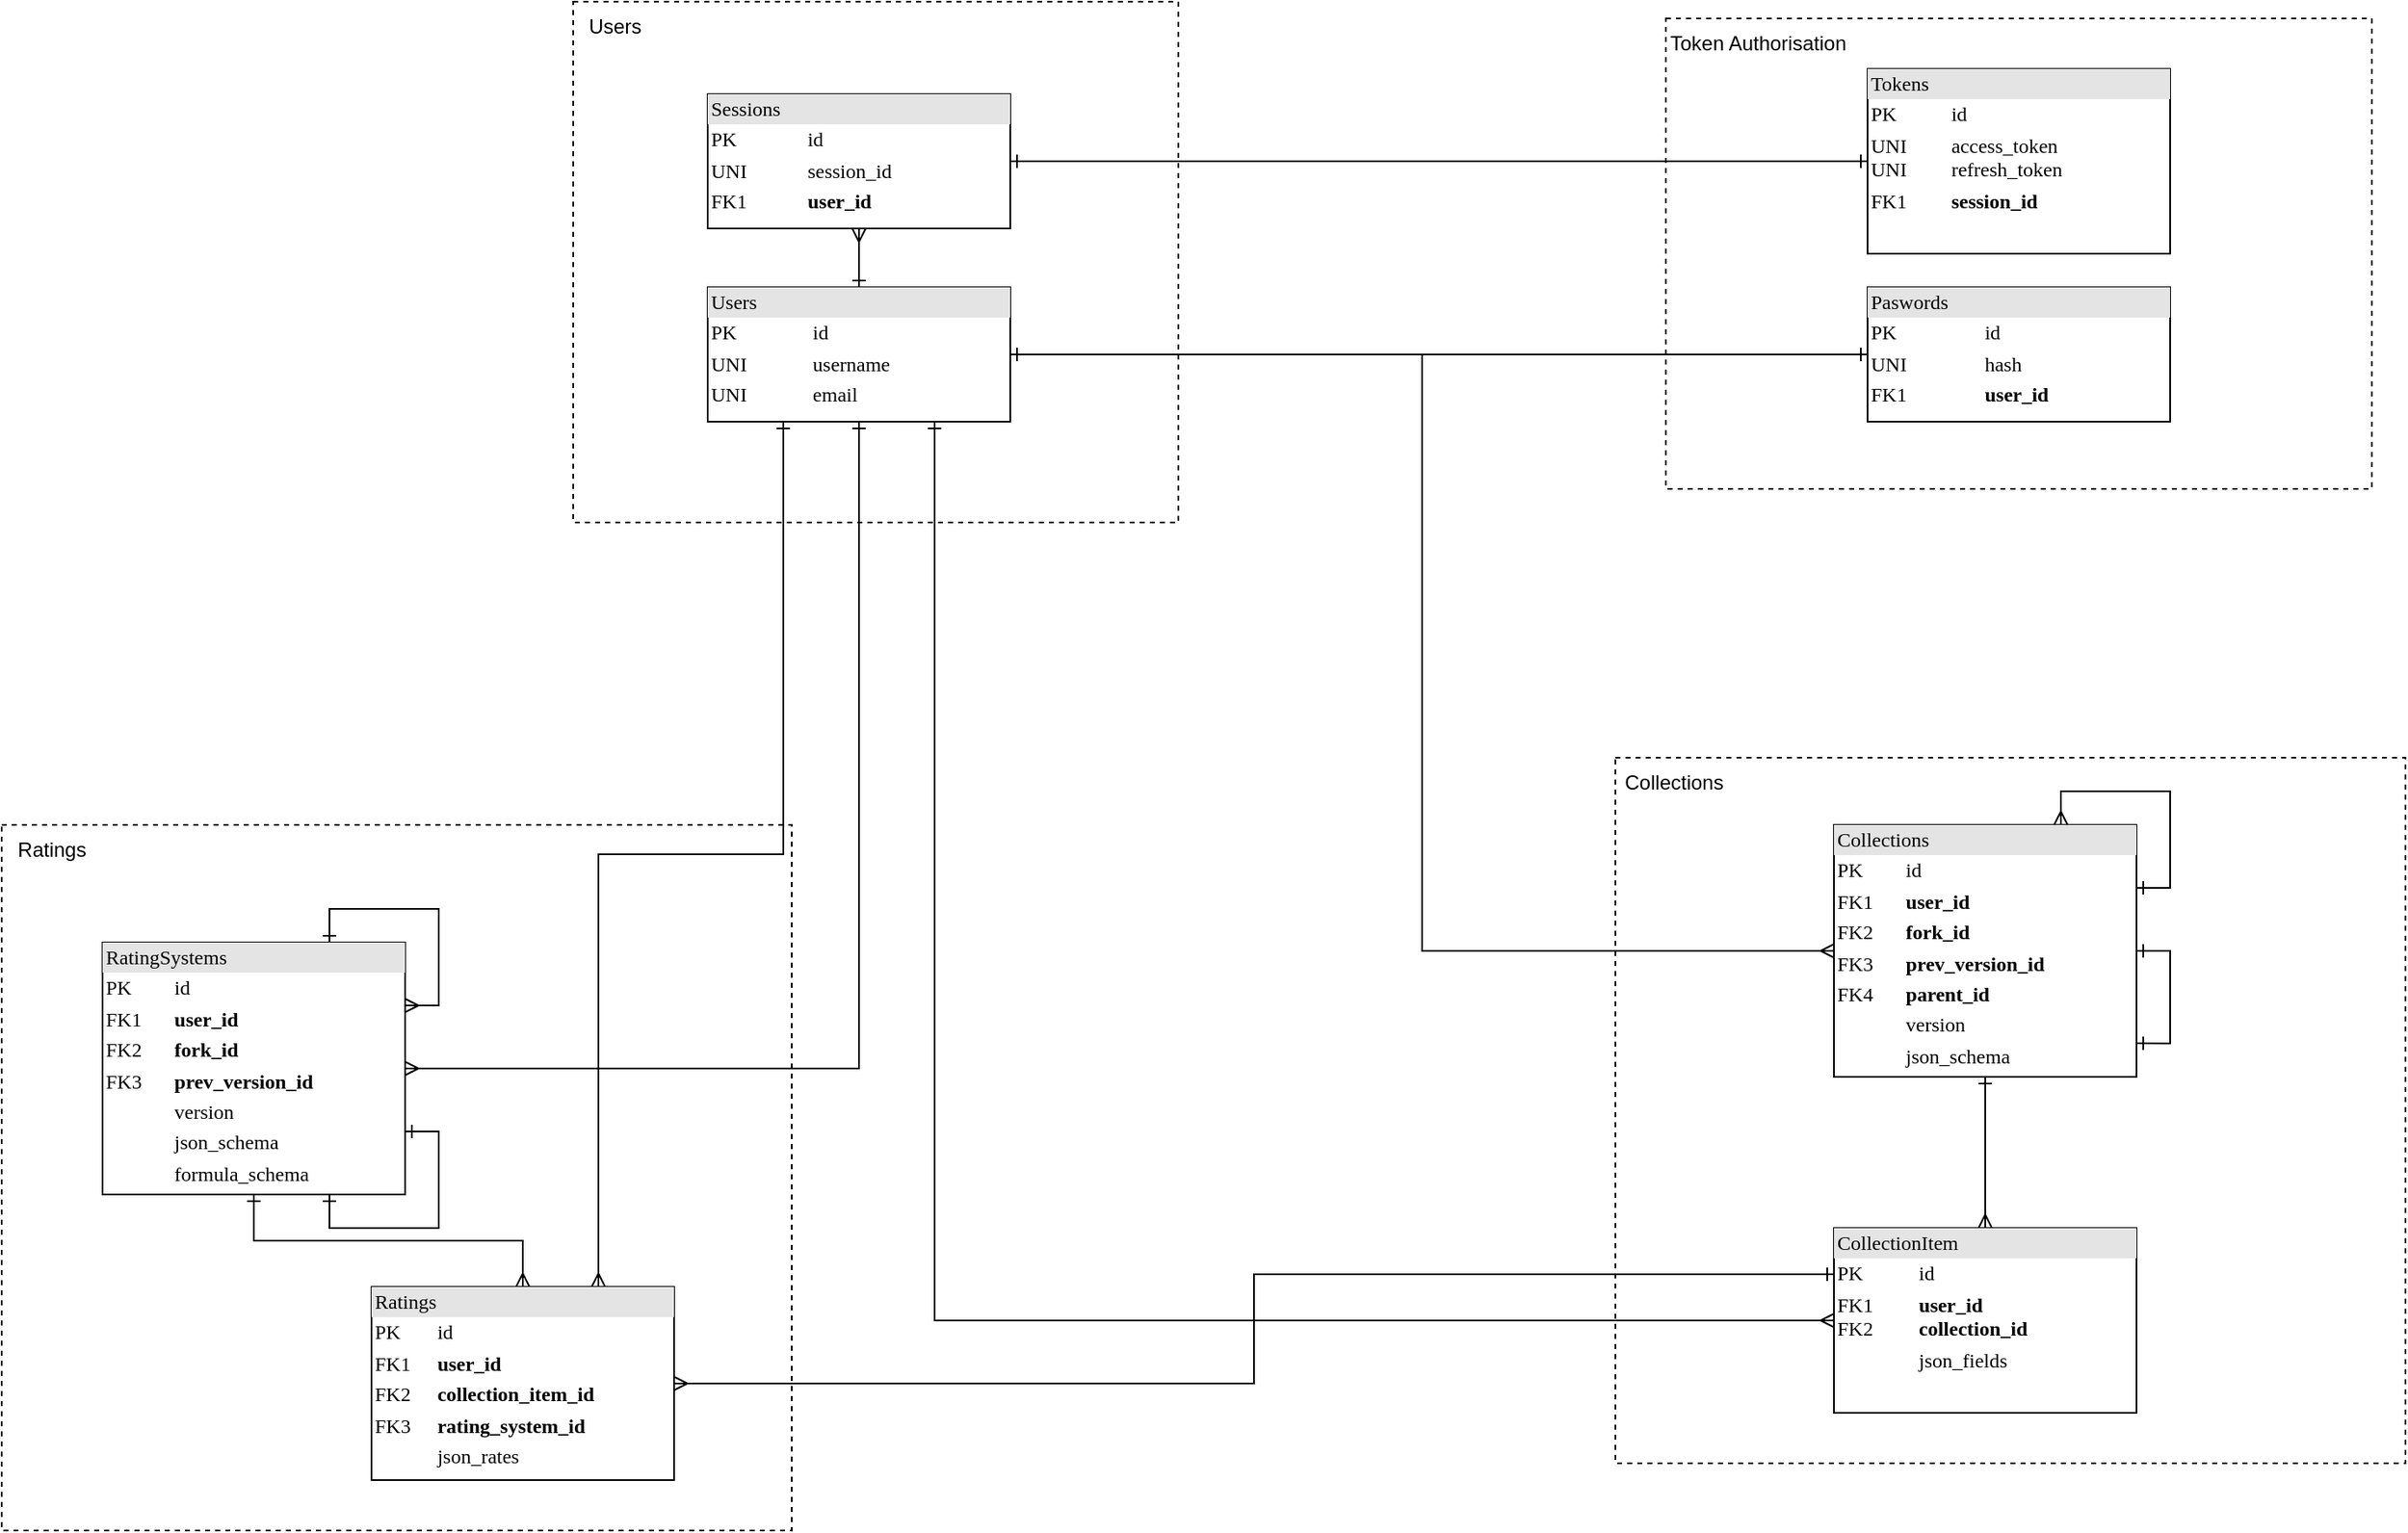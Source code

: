 <mxfile version="26.0.5">
  <diagram name="Page-1" id="2ca16b54-16f6-2749-3443-fa8db7711227">
    <mxGraphModel dx="3174" dy="1098" grid="1" gridSize="10" guides="1" tooltips="1" connect="1" arrows="1" fold="1" page="1" pageScale="1" pageWidth="1100" pageHeight="850" background="none" math="0" shadow="0">
      <root>
        <mxCell id="0" />
        <mxCell id="1" value="Users" style="" parent="0" />
        <mxCell id="23H6w32QPPdcdzGnIBgr-34" value="" style="rounded=0;whiteSpace=wrap;html=1;fillColor=none;dashed=1;" parent="1" vertex="1">
          <mxGeometry x="-30" y="80" width="360" height="310" as="geometry" />
        </mxCell>
        <mxCell id="gnAhnHJ9y2del0xO8nWR-4" style="edgeStyle=orthogonalEdgeStyle;rounded=0;orthogonalLoop=1;jettySize=auto;html=1;entryX=0;entryY=0.5;entryDx=0;entryDy=0;endArrow=ERmany;endFill=0;startArrow=ERone;startFill=0;" edge="1" parent="1" source="2ed32ef02a7f4228-1" target="23H6w32QPPdcdzGnIBgr-82">
          <mxGeometry relative="1" as="geometry" />
        </mxCell>
        <mxCell id="2ed32ef02a7f4228-1" value="&lt;div style=&quot;box-sizing: border-box; width: 100%; background: rgb(228, 228, 228); padding: 2px;&quot;&gt;Users&lt;/div&gt;&lt;table style=&quot;width:100%;font-size:1em;&quot; cellpadding=&quot;2&quot; cellspacing=&quot;0&quot;&gt;&lt;tbody&gt;&lt;tr&gt;&lt;td&gt;PK&lt;/td&gt;&lt;td&gt;id&lt;/td&gt;&lt;/tr&gt;&lt;tr&gt;&lt;td&gt;UNI&lt;/td&gt;&lt;td&gt;username&lt;/td&gt;&lt;/tr&gt;&lt;tr&gt;&lt;td&gt;UNI&lt;/td&gt;&lt;td&gt;email&lt;/td&gt;&lt;/tr&gt;&lt;/tbody&gt;&lt;/table&gt;" style="verticalAlign=top;align=left;overflow=fill;html=1;rounded=0;shadow=0;comic=0;labelBackgroundColor=none;strokeWidth=1;fontFamily=Verdana;fontSize=12" parent="1" vertex="1">
          <mxGeometry x="50" y="250" width="180" height="80" as="geometry" />
        </mxCell>
        <mxCell id="23H6w32QPPdcdzGnIBgr-6" style="edgeStyle=orthogonalEdgeStyle;rounded=0;orthogonalLoop=1;jettySize=auto;html=1;endArrow=ERone;endFill=0;startArrow=ERmany;startFill=0;" parent="1" source="23H6w32QPPdcdzGnIBgr-5" target="2ed32ef02a7f4228-1" edge="1">
          <mxGeometry relative="1" as="geometry" />
        </mxCell>
        <mxCell id="23H6w32QPPdcdzGnIBgr-5" value="&lt;div style=&quot;box-sizing: border-box; width: 100%; background: rgb(228, 228, 228); padding: 2px;&quot;&gt;Sessions&lt;/div&gt;&lt;table style=&quot;width:100%;font-size:1em;&quot; cellpadding=&quot;2&quot; cellspacing=&quot;0&quot;&gt;&lt;tbody&gt;&lt;tr&gt;&lt;td&gt;PK&lt;/td&gt;&lt;td&gt;id&lt;/td&gt;&lt;/tr&gt;&lt;tr&gt;&lt;td&gt;UNI&lt;/td&gt;&lt;td&gt;session_id&lt;/td&gt;&lt;/tr&gt;&lt;tr&gt;&lt;td&gt;FK1&lt;/td&gt;&lt;td&gt;&lt;b&gt;user_id&lt;/b&gt;&lt;/td&gt;&lt;/tr&gt;&lt;/tbody&gt;&lt;/table&gt;" style="verticalAlign=top;align=left;overflow=fill;html=1;rounded=0;shadow=0;comic=0;labelBackgroundColor=none;strokeWidth=1;fontFamily=Verdana;fontSize=12" parent="1" vertex="1">
          <mxGeometry x="50" y="135" width="180" height="80" as="geometry" />
        </mxCell>
        <mxCell id="23H6w32QPPdcdzGnIBgr-35" value="Users" style="text;html=1;align=center;verticalAlign=middle;whiteSpace=wrap;rounded=0;" parent="1" vertex="1">
          <mxGeometry x="-30" y="80" width="50" height="30" as="geometry" />
        </mxCell>
        <mxCell id="gnAhnHJ9y2del0xO8nWR-6" style="edgeStyle=orthogonalEdgeStyle;rounded=0;orthogonalLoop=1;jettySize=auto;html=1;entryX=0.75;entryY=1;entryDx=0;entryDy=0;endArrow=ERone;endFill=0;startArrow=ERmany;startFill=0;" edge="1" parent="1" source="23H6w32QPPdcdzGnIBgr-84" target="2ed32ef02a7f4228-1">
          <mxGeometry relative="1" as="geometry" />
        </mxCell>
        <mxCell id="gnAhnHJ9y2del0xO8nWR-7" style="edgeStyle=orthogonalEdgeStyle;rounded=0;orthogonalLoop=1;jettySize=auto;html=1;entryX=0.5;entryY=1;entryDx=0;entryDy=0;endArrow=ERone;endFill=0;startArrow=ERmany;startFill=0;" edge="1" parent="1" source="23H6w32QPPdcdzGnIBgr-83" target="2ed32ef02a7f4228-1">
          <mxGeometry relative="1" as="geometry" />
        </mxCell>
        <mxCell id="gnAhnHJ9y2del0xO8nWR-10" style="edgeStyle=orthogonalEdgeStyle;rounded=0;orthogonalLoop=1;jettySize=auto;html=1;exitX=0.75;exitY=0;exitDx=0;exitDy=0;entryX=0.25;entryY=1;entryDx=0;entryDy=0;endArrow=ERone;endFill=0;startArrow=ERmany;startFill=0;" edge="1" parent="1" source="23H6w32QPPdcdzGnIBgr-85" target="2ed32ef02a7f4228-1">
          <mxGeometry relative="1" as="geometry" />
        </mxCell>
        <mxCell id="gnAhnHJ9y2del0xO8nWR-14" value="" style="rounded=0;whiteSpace=wrap;html=1;fillColor=none;dashed=1;" vertex="1" parent="1">
          <mxGeometry x="-370" y="570" width="470" height="420" as="geometry" />
        </mxCell>
        <mxCell id="gnAhnHJ9y2del0xO8nWR-15" value="Ratings" style="text;html=1;align=center;verticalAlign=middle;whiteSpace=wrap;rounded=0;" vertex="1" parent="1">
          <mxGeometry x="-370" y="570" width="60" height="30" as="geometry" />
        </mxCell>
        <mxCell id="gnAhnHJ9y2del0xO8nWR-16" value="" style="rounded=0;whiteSpace=wrap;html=1;fillColor=none;dashed=1;" vertex="1" parent="1">
          <mxGeometry x="590" y="530" width="470" height="420" as="geometry" />
        </mxCell>
        <mxCell id="gnAhnHJ9y2del0xO8nWR-17" value="Collections" style="text;html=1;align=center;verticalAlign=middle;whiteSpace=wrap;rounded=0;" vertex="1" parent="1">
          <mxGeometry x="590" y="530" width="70" height="30" as="geometry" />
        </mxCell>
        <mxCell id="23H6w32QPPdcdzGnIBgr-18" value="Token Authorisation" parent="0" />
        <mxCell id="23H6w32QPPdcdzGnIBgr-25" style="edgeStyle=orthogonalEdgeStyle;rounded=0;orthogonalLoop=1;jettySize=auto;html=1;entryX=1;entryY=0.5;entryDx=0;entryDy=0;endArrow=ERone;endFill=0;startArrow=ERone;startFill=0;" parent="23H6w32QPPdcdzGnIBgr-18" source="23H6w32QPPdcdzGnIBgr-26" edge="1">
          <mxGeometry relative="1" as="geometry" />
        </mxCell>
        <mxCell id="23H6w32QPPdcdzGnIBgr-33" style="edgeStyle=orthogonalEdgeStyle;rounded=0;orthogonalLoop=1;jettySize=auto;html=1;entryX=1;entryY=0.5;entryDx=0;entryDy=0;endArrow=ERone;endFill=0;startArrow=ERone;startFill=0;" parent="23H6w32QPPdcdzGnIBgr-18" source="23H6w32QPPdcdzGnIBgr-26" target="2ed32ef02a7f4228-1" edge="1">
          <mxGeometry relative="1" as="geometry" />
        </mxCell>
        <mxCell id="23H6w32QPPdcdzGnIBgr-27" style="edgeStyle=orthogonalEdgeStyle;rounded=0;orthogonalLoop=1;jettySize=auto;html=1;entryX=1;entryY=0.5;entryDx=0;entryDy=0;endArrow=ERone;endFill=0;startArrow=ERone;startFill=0;" parent="23H6w32QPPdcdzGnIBgr-18" source="23H6w32QPPdcdzGnIBgr-28" edge="1">
          <mxGeometry relative="1" as="geometry" />
        </mxCell>
        <mxCell id="23H6w32QPPdcdzGnIBgr-32" style="edgeStyle=orthogonalEdgeStyle;rounded=0;orthogonalLoop=1;jettySize=auto;html=1;entryX=1;entryY=0.5;entryDx=0;entryDy=0;endArrow=ERone;endFill=0;startArrow=ERone;startFill=0;" parent="23H6w32QPPdcdzGnIBgr-18" source="23H6w32QPPdcdzGnIBgr-28" target="23H6w32QPPdcdzGnIBgr-5" edge="1">
          <mxGeometry relative="1" as="geometry" />
        </mxCell>
        <mxCell id="23H6w32QPPdcdzGnIBgr-37" value="" style="group" parent="23H6w32QPPdcdzGnIBgr-18" vertex="1" connectable="0">
          <mxGeometry x="620" y="90" width="420" height="280" as="geometry" />
        </mxCell>
        <mxCell id="23H6w32QPPdcdzGnIBgr-29" value="" style="group" parent="23H6w32QPPdcdzGnIBgr-37" vertex="1" connectable="0">
          <mxGeometry width="420" height="280" as="geometry" />
        </mxCell>
        <mxCell id="23H6w32QPPdcdzGnIBgr-30" value="&lt;div&gt;&lt;br&gt;&lt;/div&gt;" style="rounded=0;whiteSpace=wrap;html=1;fillColor=none;dashed=1;align=left;" parent="23H6w32QPPdcdzGnIBgr-29" vertex="1">
          <mxGeometry width="420" height="280" as="geometry" />
        </mxCell>
        <mxCell id="23H6w32QPPdcdzGnIBgr-31" value="Token Authorisation" style="text;html=1;align=center;verticalAlign=middle;whiteSpace=wrap;rounded=0;" parent="23H6w32QPPdcdzGnIBgr-29" vertex="1">
          <mxGeometry width="110" height="30" as="geometry" />
        </mxCell>
        <mxCell id="23H6w32QPPdcdzGnIBgr-26" value="&lt;div style=&quot;box-sizing: border-box; width: 100%; background: rgb(228, 228, 228); padding: 2px;&quot;&gt;Paswords&lt;/div&gt;&lt;table style=&quot;width:100%;font-size:1em;&quot; cellpadding=&quot;2&quot; cellspacing=&quot;0&quot;&gt;&lt;tbody&gt;&lt;tr&gt;&lt;td&gt;PK&lt;/td&gt;&lt;td&gt;id&lt;/td&gt;&lt;/tr&gt;&lt;tr&gt;&lt;td&gt;UNI&lt;/td&gt;&lt;td&gt;hash&lt;/td&gt;&lt;/tr&gt;&lt;tr&gt;&lt;td&gt;FK1&lt;/td&gt;&lt;td&gt;&lt;b&gt;user_id&lt;/b&gt;&lt;/td&gt;&lt;/tr&gt;&lt;/tbody&gt;&lt;/table&gt;" style="verticalAlign=top;align=left;overflow=fill;html=1;rounded=0;shadow=0;comic=0;labelBackgroundColor=none;strokeWidth=1;fontFamily=Verdana;fontSize=12" parent="23H6w32QPPdcdzGnIBgr-37" vertex="1">
          <mxGeometry x="120" y="160" width="180" height="80" as="geometry" />
        </mxCell>
        <mxCell id="23H6w32QPPdcdzGnIBgr-28" value="&lt;div style=&quot;box-sizing: border-box; width: 100%; background: rgb(228, 228, 228); padding: 2px;&quot;&gt;Tokens&lt;/div&gt;&lt;table style=&quot;width:100%;font-size:1em;&quot; cellpadding=&quot;2&quot; cellspacing=&quot;0&quot;&gt;&lt;tbody&gt;&lt;tr&gt;&lt;td&gt;PK&lt;/td&gt;&lt;td&gt;id&lt;/td&gt;&lt;/tr&gt;&lt;tr&gt;&lt;td&gt;UNI&lt;br&gt;UNI&lt;/td&gt;&lt;td&gt;access_token&lt;br&gt;refresh_token&lt;/td&gt;&lt;/tr&gt;&lt;tr&gt;&lt;td&gt;FK1&lt;/td&gt;&lt;td&gt;&lt;b&gt;session_id&lt;/b&gt;&lt;/td&gt;&lt;/tr&gt;&lt;/tbody&gt;&lt;/table&gt;" style="verticalAlign=top;align=left;overflow=fill;html=1;rounded=0;shadow=0;comic=0;labelBackgroundColor=none;strokeWidth=1;fontFamily=Verdana;fontSize=12" parent="23H6w32QPPdcdzGnIBgr-37" vertex="1">
          <mxGeometry x="120" y="30" width="180" height="110" as="geometry" />
        </mxCell>
        <mxCell id="23H6w32QPPdcdzGnIBgr-45" value="Слой без названия" parent="0" />
        <mxCell id="23H6w32QPPdcdzGnIBgr-82" value="&lt;div style=&quot;box-sizing: border-box; width: 100%; background: rgb(228, 228, 228); padding: 2px;&quot;&gt;Collections&lt;/div&gt;&lt;table style=&quot;width:100%;font-size:1em;&quot; cellpadding=&quot;2&quot; cellspacing=&quot;0&quot;&gt;&lt;tbody&gt;&lt;tr&gt;&lt;td&gt;PK&lt;/td&gt;&lt;td&gt;id&lt;/td&gt;&lt;/tr&gt;&lt;tr&gt;&lt;td&gt;FK1&lt;/td&gt;&lt;td&gt;&lt;b&gt;user_id&lt;/b&gt;&lt;/td&gt;&lt;/tr&gt;&lt;tr&gt;&lt;td&gt;FK2&lt;/td&gt;&lt;td&gt;&lt;b&gt;fork_id&lt;/b&gt;&lt;/td&gt;&lt;/tr&gt;&lt;tr&gt;&lt;td&gt;FK3&lt;/td&gt;&lt;td&gt;&lt;b&gt;prev_version_id&lt;/b&gt;&lt;/td&gt;&lt;/tr&gt;&lt;tr&gt;&lt;td&gt;FK4&lt;/td&gt;&lt;td&gt;&lt;b&gt;parent_id&lt;/b&gt;&lt;/td&gt;&lt;/tr&gt;&lt;tr&gt;&lt;td&gt;&lt;br&gt;&lt;/td&gt;&lt;td&gt;version&lt;/td&gt;&lt;/tr&gt;&lt;tr&gt;&lt;td&gt;&lt;br&gt;&lt;/td&gt;&lt;td&gt;json_schema&lt;/td&gt;&lt;/tr&gt;&lt;/tbody&gt;&lt;/table&gt;" style="verticalAlign=top;align=left;overflow=fill;html=1;rounded=0;shadow=0;comic=0;labelBackgroundColor=none;strokeWidth=1;fontFamily=Verdana;fontSize=12" parent="23H6w32QPPdcdzGnIBgr-45" vertex="1">
          <mxGeometry x="720" y="570" width="180" height="150" as="geometry" />
        </mxCell>
        <mxCell id="23H6w32QPPdcdzGnIBgr-83" value="&lt;div style=&quot;box-sizing: border-box; width: 100%; background: rgb(228, 228, 228); padding: 2px;&quot;&gt;RatingSystems&lt;/div&gt;&lt;table style=&quot;width:100%;font-size:1em;&quot; cellpadding=&quot;2&quot; cellspacing=&quot;0&quot;&gt;&lt;tbody&gt;&lt;tr&gt;&lt;td&gt;PK&lt;/td&gt;&lt;td&gt;id&lt;/td&gt;&lt;/tr&gt;&lt;tr&gt;&lt;td&gt;FK1&lt;/td&gt;&lt;td&gt;&lt;b&gt;user_id&lt;/b&gt;&lt;/td&gt;&lt;/tr&gt;&lt;tr&gt;&lt;td&gt;FK2&lt;/td&gt;&lt;td&gt;&lt;b&gt;fork_id&lt;/b&gt;&lt;/td&gt;&lt;/tr&gt;&lt;tr&gt;&lt;td&gt;FK3&lt;/td&gt;&lt;td&gt;&lt;b&gt;prev_version_id&lt;/b&gt;&lt;/td&gt;&lt;/tr&gt;&lt;tr&gt;&lt;td&gt;&lt;br&gt;&lt;/td&gt;&lt;td&gt;version&lt;/td&gt;&lt;/tr&gt;&lt;tr&gt;&lt;td&gt;&lt;br&gt;&lt;/td&gt;&lt;td&gt;json_schema&lt;/td&gt;&lt;/tr&gt;&lt;tr&gt;&lt;td&gt;&lt;br&gt;&lt;/td&gt;&lt;td&gt;formula_schema&lt;/td&gt;&lt;/tr&gt;&lt;tr&gt;&lt;td&gt;&lt;br&gt;&lt;br&gt;&lt;/td&gt;&lt;td&gt;&lt;br&gt;&lt;/td&gt;&lt;/tr&gt;&lt;tr&gt;&lt;td&gt;&lt;br&gt;&lt;/td&gt;&lt;td&gt;&lt;br&gt;&lt;/td&gt;&lt;/tr&gt;&lt;tr&gt;&lt;td&gt;&lt;br&gt;&lt;/td&gt;&lt;td&gt;&lt;br&gt;&lt;/td&gt;&lt;/tr&gt;&lt;tr&gt;&lt;td&gt;&lt;br&gt;&lt;/td&gt;&lt;td&gt;&lt;br&gt;&lt;/td&gt;&lt;/tr&gt;&lt;/tbody&gt;&lt;/table&gt;" style="verticalAlign=top;align=left;overflow=fill;html=1;rounded=0;shadow=0;comic=0;labelBackgroundColor=none;strokeWidth=1;fontFamily=Verdana;fontSize=12" parent="23H6w32QPPdcdzGnIBgr-45" vertex="1">
          <mxGeometry x="-310" y="640" width="180" height="150" as="geometry" />
        </mxCell>
        <mxCell id="gnAhnHJ9y2del0xO8nWR-5" style="edgeStyle=orthogonalEdgeStyle;rounded=0;orthogonalLoop=1;jettySize=auto;html=1;endArrow=ERone;endFill=0;startArrow=ERmany;startFill=0;" edge="1" parent="23H6w32QPPdcdzGnIBgr-45" source="23H6w32QPPdcdzGnIBgr-84" target="23H6w32QPPdcdzGnIBgr-82">
          <mxGeometry relative="1" as="geometry" />
        </mxCell>
        <mxCell id="23H6w32QPPdcdzGnIBgr-84" value="&lt;div style=&quot;box-sizing: border-box; width: 100%; background: rgb(228, 228, 228); padding: 2px;&quot;&gt;CollectionItem&lt;/div&gt;&lt;table style=&quot;width:100%;font-size:1em;&quot; cellpadding=&quot;2&quot; cellspacing=&quot;0&quot;&gt;&lt;tbody&gt;&lt;tr&gt;&lt;td&gt;PK&lt;/td&gt;&lt;td&gt;id&lt;/td&gt;&lt;/tr&gt;&lt;tr&gt;&lt;td&gt;FK1&lt;br&gt;FK2&lt;/td&gt;&lt;td&gt;&lt;b&gt;user_id&lt;/b&gt;&lt;br&gt;&lt;b&gt;collection_id&lt;/b&gt;&lt;/td&gt;&lt;/tr&gt;&lt;tr&gt;&lt;td&gt;&lt;br&gt;&lt;/td&gt;&lt;td&gt;json_fields&lt;/td&gt;&lt;/tr&gt;&lt;/tbody&gt;&lt;/table&gt;" style="verticalAlign=top;align=left;overflow=fill;html=1;rounded=0;shadow=0;comic=0;labelBackgroundColor=none;strokeWidth=1;fontFamily=Verdana;fontSize=12" parent="23H6w32QPPdcdzGnIBgr-45" vertex="1">
          <mxGeometry x="720" y="810" width="180" height="110" as="geometry" />
        </mxCell>
        <mxCell id="gnAhnHJ9y2del0xO8nWR-8" style="edgeStyle=orthogonalEdgeStyle;rounded=0;orthogonalLoop=1;jettySize=auto;html=1;exitX=0.5;exitY=0;exitDx=0;exitDy=0;entryX=0.5;entryY=1;entryDx=0;entryDy=0;endArrow=ERone;endFill=0;startArrow=ERmany;startFill=0;" edge="1" parent="23H6w32QPPdcdzGnIBgr-45" source="23H6w32QPPdcdzGnIBgr-85" target="23H6w32QPPdcdzGnIBgr-83">
          <mxGeometry relative="1" as="geometry" />
        </mxCell>
        <mxCell id="gnAhnHJ9y2del0xO8nWR-9" style="edgeStyle=orthogonalEdgeStyle;rounded=0;orthogonalLoop=1;jettySize=auto;html=1;entryX=0;entryY=0.25;entryDx=0;entryDy=0;endArrow=ERone;endFill=0;startArrow=ERmany;startFill=0;" edge="1" parent="23H6w32QPPdcdzGnIBgr-45" source="23H6w32QPPdcdzGnIBgr-85" target="23H6w32QPPdcdzGnIBgr-84">
          <mxGeometry relative="1" as="geometry" />
        </mxCell>
        <mxCell id="23H6w32QPPdcdzGnIBgr-85" value="&lt;div style=&quot;box-sizing: border-box; width: 100%; background: rgb(228, 228, 228); padding: 2px;&quot;&gt;Ratings&lt;/div&gt;&lt;table style=&quot;width:100%;font-size:1em;&quot; cellpadding=&quot;2&quot; cellspacing=&quot;0&quot;&gt;&lt;tbody&gt;&lt;tr&gt;&lt;td&gt;PK&lt;/td&gt;&lt;td&gt;id&lt;/td&gt;&lt;/tr&gt;&lt;tr&gt;&lt;td&gt;FK1&lt;/td&gt;&lt;td&gt;&lt;b&gt;user_id&lt;/b&gt;&lt;/td&gt;&lt;/tr&gt;&lt;tr&gt;&lt;td&gt;FK2&lt;/td&gt;&lt;td&gt;&lt;b&gt;collection_item_id&lt;/b&gt;&lt;/td&gt;&lt;/tr&gt;&lt;tr&gt;&lt;td&gt;FK3&lt;/td&gt;&lt;td&gt;&lt;b&gt;rating_system_id&lt;/b&gt;&lt;/td&gt;&lt;/tr&gt;&lt;tr&gt;&lt;td&gt;&lt;br&gt;&lt;/td&gt;&lt;td&gt;json_rates&lt;/td&gt;&lt;/tr&gt;&lt;tr&gt;&lt;td&gt;&lt;br&gt;&lt;/td&gt;&lt;td&gt;&lt;br&gt;&lt;/td&gt;&lt;/tr&gt;&lt;tr&gt;&lt;td&gt;&lt;br&gt;&lt;br&gt;&lt;/td&gt;&lt;td&gt;&lt;br&gt;&lt;/td&gt;&lt;/tr&gt;&lt;tr&gt;&lt;td&gt;&lt;br&gt;&lt;/td&gt;&lt;td&gt;&lt;br&gt;&lt;/td&gt;&lt;/tr&gt;&lt;tr&gt;&lt;td&gt;&lt;br&gt;&lt;/td&gt;&lt;td&gt;&lt;br&gt;&lt;/td&gt;&lt;/tr&gt;&lt;/tbody&gt;&lt;/table&gt;" style="verticalAlign=top;align=left;overflow=fill;html=1;rounded=0;shadow=0;comic=0;labelBackgroundColor=none;strokeWidth=1;fontFamily=Verdana;fontSize=12" parent="23H6w32QPPdcdzGnIBgr-45" vertex="1">
          <mxGeometry x="-150" y="845" width="180" height="115" as="geometry" />
        </mxCell>
        <mxCell id="gnAhnHJ9y2del0xO8nWR-1" style="edgeStyle=orthogonalEdgeStyle;rounded=0;orthogonalLoop=1;jettySize=auto;html=1;exitX=1;exitY=0.5;exitDx=0;exitDy=0;entryX=1;entryY=0.867;entryDx=0;entryDy=0;entryPerimeter=0;endArrow=ERone;endFill=0;startArrow=ERone;startFill=0;" edge="1" parent="23H6w32QPPdcdzGnIBgr-45" source="23H6w32QPPdcdzGnIBgr-82" target="23H6w32QPPdcdzGnIBgr-82">
          <mxGeometry relative="1" as="geometry" />
        </mxCell>
        <mxCell id="gnAhnHJ9y2del0xO8nWR-2" style="edgeStyle=orthogonalEdgeStyle;rounded=0;orthogonalLoop=1;jettySize=auto;html=1;exitX=0.75;exitY=0;exitDx=0;exitDy=0;entryX=1;entryY=0.25;entryDx=0;entryDy=0;endArrow=ERone;endFill=0;startArrow=ERmany;startFill=0;" edge="1" parent="23H6w32QPPdcdzGnIBgr-45" source="23H6w32QPPdcdzGnIBgr-82" target="23H6w32QPPdcdzGnIBgr-82">
          <mxGeometry relative="1" as="geometry" />
        </mxCell>
        <mxCell id="gnAhnHJ9y2del0xO8nWR-11" style="edgeStyle=orthogonalEdgeStyle;rounded=0;orthogonalLoop=1;jettySize=auto;html=1;exitX=0.75;exitY=0;exitDx=0;exitDy=0;entryX=1;entryY=0.25;entryDx=0;entryDy=0;startArrow=ERone;startFill=0;endArrow=ERmany;endFill=0;" edge="1" parent="23H6w32QPPdcdzGnIBgr-45" source="23H6w32QPPdcdzGnIBgr-83" target="23H6w32QPPdcdzGnIBgr-83">
          <mxGeometry relative="1" as="geometry" />
        </mxCell>
        <mxCell id="gnAhnHJ9y2del0xO8nWR-12" style="edgeStyle=orthogonalEdgeStyle;rounded=0;orthogonalLoop=1;jettySize=auto;html=1;exitX=1;exitY=0.75;exitDx=0;exitDy=0;entryX=0.75;entryY=1;entryDx=0;entryDy=0;endArrow=ERone;endFill=0;startArrow=ERone;startFill=0;" edge="1" parent="23H6w32QPPdcdzGnIBgr-45" source="23H6w32QPPdcdzGnIBgr-83" target="23H6w32QPPdcdzGnIBgr-83">
          <mxGeometry relative="1" as="geometry" />
        </mxCell>
      </root>
    </mxGraphModel>
  </diagram>
</mxfile>
